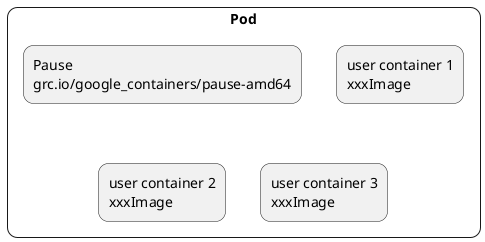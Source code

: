 @startuml

skinparam roundcorner 20

rectangle Pod {
	rectangle "Pause\ngrc.io/google_containers/pause-amd64"

    rectangle "user container 1\nxxxImage"
    rectangle "user container 2\nxxxImage"
    rectangle "user container 3\nxxxImage"
}

@enduml